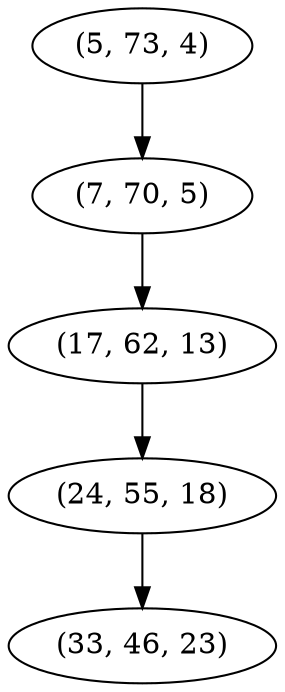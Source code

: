 digraph tree {
    "(5, 73, 4)";
    "(7, 70, 5)";
    "(17, 62, 13)";
    "(24, 55, 18)";
    "(33, 46, 23)";
    "(5, 73, 4)" -> "(7, 70, 5)";
    "(7, 70, 5)" -> "(17, 62, 13)";
    "(17, 62, 13)" -> "(24, 55, 18)";
    "(24, 55, 18)" -> "(33, 46, 23)";
}
